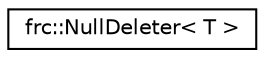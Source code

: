 digraph "Graphical Class Hierarchy"
{
  edge [fontname="Helvetica",fontsize="10",labelfontname="Helvetica",labelfontsize="10"];
  node [fontname="Helvetica",fontsize="10",shape=record];
  rankdir="LR";
  Node1 [label="frc::NullDeleter\< T \>",height=0.2,width=0.4,color="black", fillcolor="white", style="filled",URL="$structfrc_1_1NullDeleter.html"];
}
